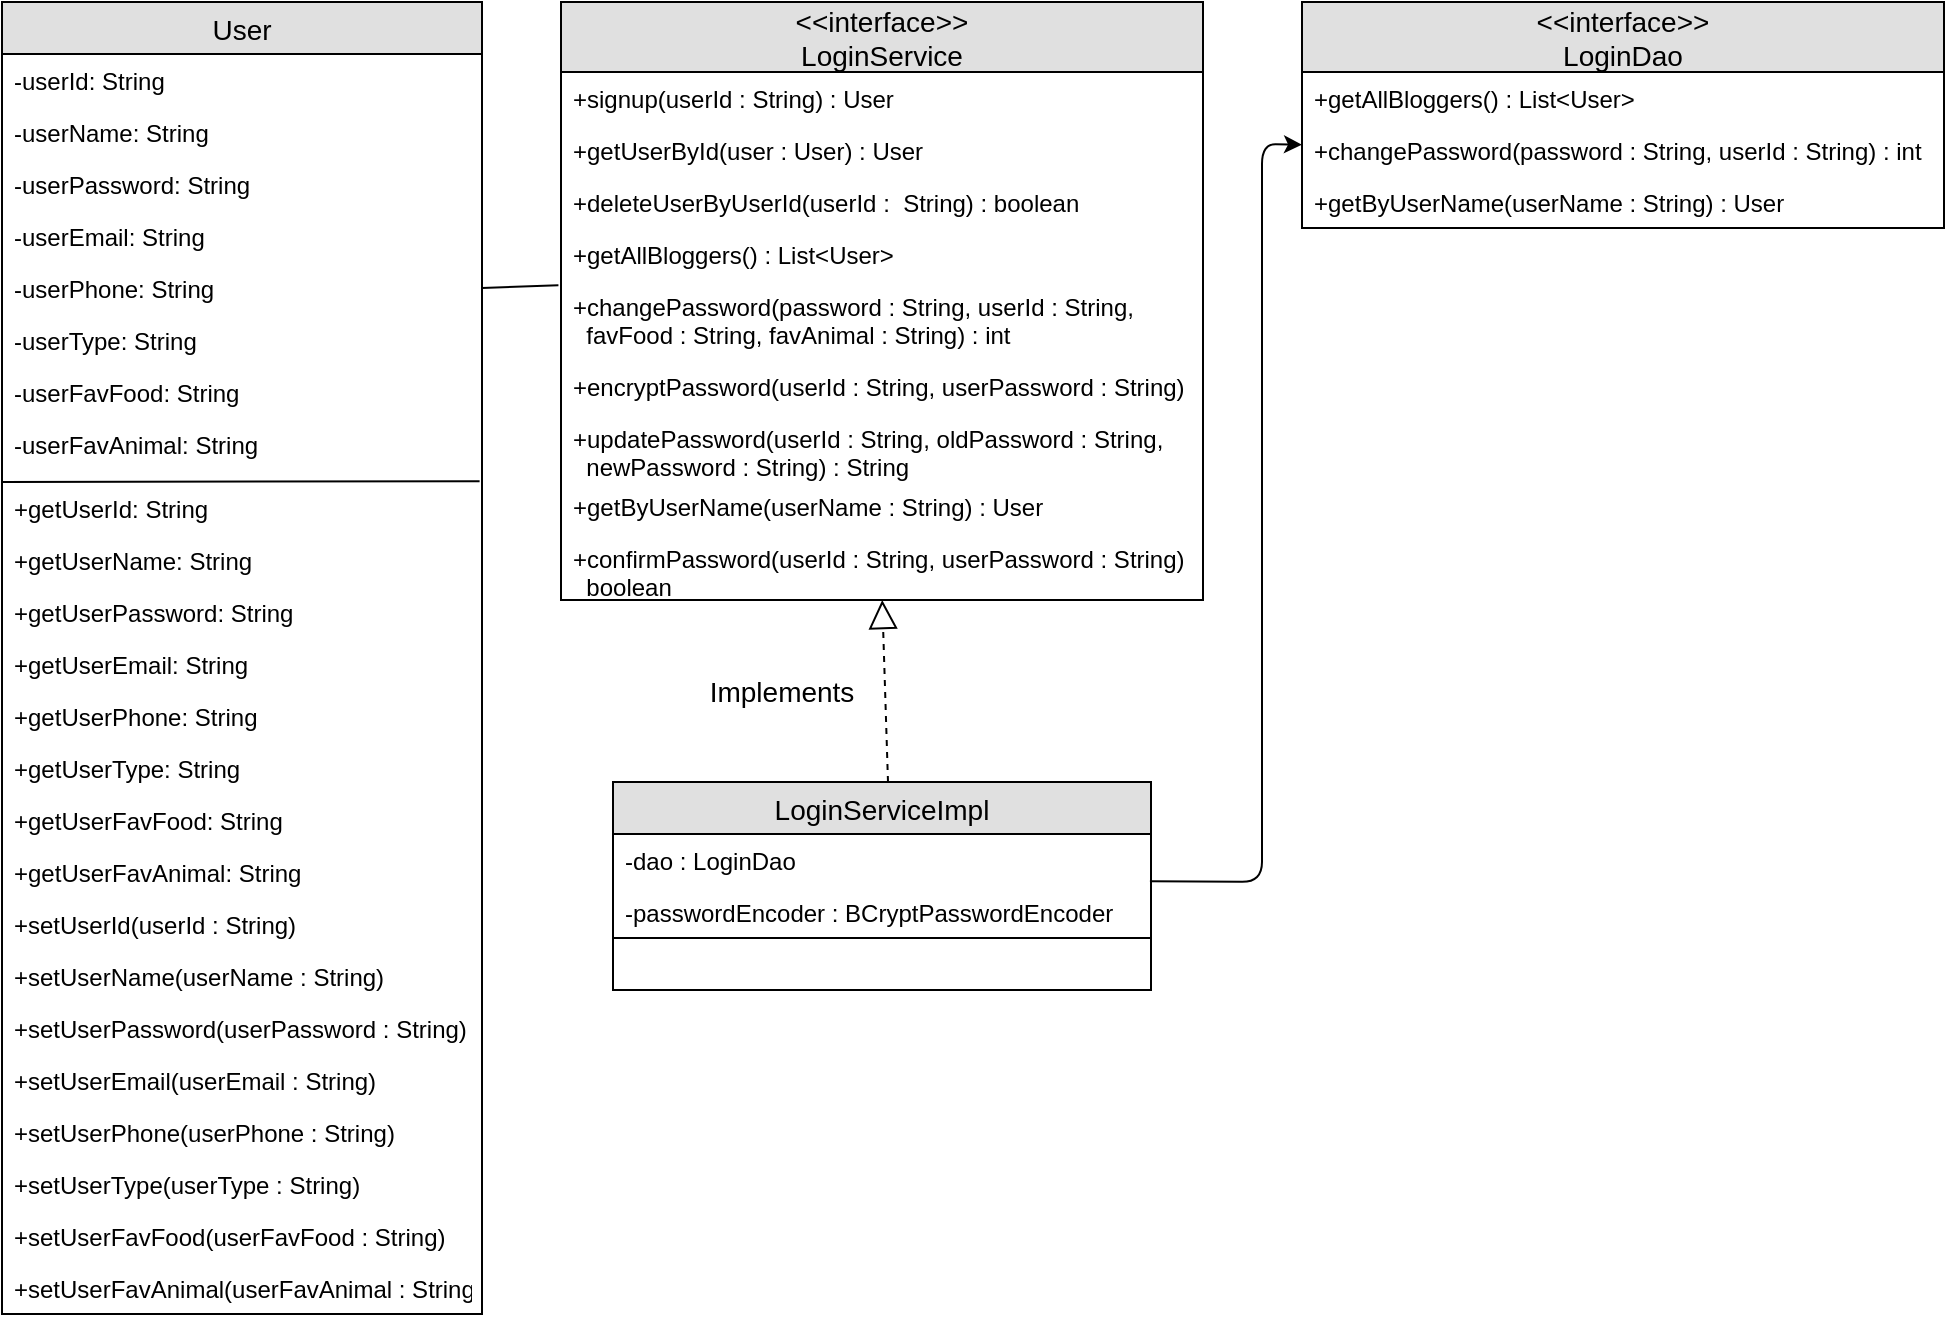 <mxfile version="12.2.2" type="device" pages="1"><diagram id="Pm1-IEYP0PejHvbBvIG9" name="Page-1"><mxGraphModel dx="1253" dy="780" grid="1" gridSize="10" guides="1" tooltips="1" connect="1" arrows="1" fold="1" page="1" pageScale="1" pageWidth="1100" pageHeight="1700" math="0" shadow="0"><root><mxCell id="0"/><mxCell id="1" parent="0"/><mxCell id="tmhSieqyd0SaMQWzyZvv-1" value="User" style="swimlane;fontStyle=0;childLayout=stackLayout;horizontal=1;startSize=26;fillColor=#e0e0e0;horizontalStack=0;resizeParent=1;resizeParentMax=0;resizeLast=0;collapsible=1;marginBottom=0;swimlaneFillColor=#ffffff;align=center;fontSize=14;" vertex="1" parent="1"><mxGeometry x="70" y="90" width="240" height="656" as="geometry"/></mxCell><mxCell id="tmhSieqyd0SaMQWzyZvv-2" value="-userId: String" style="text;strokeColor=none;fillColor=none;spacingLeft=4;spacingRight=4;overflow=hidden;rotatable=0;points=[[0,0.5],[1,0.5]];portConstraint=eastwest;fontSize=12;" vertex="1" parent="tmhSieqyd0SaMQWzyZvv-1"><mxGeometry y="26" width="240" height="26" as="geometry"/></mxCell><mxCell id="tmhSieqyd0SaMQWzyZvv-3" value="-userName: String" style="text;strokeColor=none;fillColor=none;spacingLeft=4;spacingRight=4;overflow=hidden;rotatable=0;points=[[0,0.5],[1,0.5]];portConstraint=eastwest;fontSize=12;" vertex="1" parent="tmhSieqyd0SaMQWzyZvv-1"><mxGeometry y="52" width="240" height="26" as="geometry"/></mxCell><mxCell id="tmhSieqyd0SaMQWzyZvv-4" value="-userPassword: String" style="text;strokeColor=none;fillColor=none;spacingLeft=4;spacingRight=4;overflow=hidden;rotatable=0;points=[[0,0.5],[1,0.5]];portConstraint=eastwest;fontSize=12;" vertex="1" parent="tmhSieqyd0SaMQWzyZvv-1"><mxGeometry y="78" width="240" height="26" as="geometry"/></mxCell><mxCell id="tmhSieqyd0SaMQWzyZvv-5" value="-userEmail: String" style="text;strokeColor=none;fillColor=none;spacingLeft=4;spacingRight=4;overflow=hidden;rotatable=0;points=[[0,0.5],[1,0.5]];portConstraint=eastwest;fontSize=12;" vertex="1" parent="tmhSieqyd0SaMQWzyZvv-1"><mxGeometry y="104" width="240" height="26" as="geometry"/></mxCell><mxCell id="tmhSieqyd0SaMQWzyZvv-6" value="-userPhone: String" style="text;strokeColor=none;fillColor=none;spacingLeft=4;spacingRight=4;overflow=hidden;rotatable=0;points=[[0,0.5],[1,0.5]];portConstraint=eastwest;fontSize=12;" vertex="1" parent="tmhSieqyd0SaMQWzyZvv-1"><mxGeometry y="130" width="240" height="26" as="geometry"/></mxCell><mxCell id="tmhSieqyd0SaMQWzyZvv-7" value="-userType: String" style="text;strokeColor=none;fillColor=none;spacingLeft=4;spacingRight=4;overflow=hidden;rotatable=0;points=[[0,0.5],[1,0.5]];portConstraint=eastwest;fontSize=12;" vertex="1" parent="tmhSieqyd0SaMQWzyZvv-1"><mxGeometry y="156" width="240" height="26" as="geometry"/></mxCell><mxCell id="tmhSieqyd0SaMQWzyZvv-8" value="-userFavFood: String" style="text;strokeColor=none;fillColor=none;spacingLeft=4;spacingRight=4;overflow=hidden;rotatable=0;points=[[0,0.5],[1,0.5]];portConstraint=eastwest;fontSize=12;" vertex="1" parent="tmhSieqyd0SaMQWzyZvv-1"><mxGeometry y="182" width="240" height="26" as="geometry"/></mxCell><mxCell id="tmhSieqyd0SaMQWzyZvv-9" value="" style="endArrow=none;html=1;entryX=0.995;entryY=-0.016;entryDx=0;entryDy=0;entryPerimeter=0;" edge="1" parent="tmhSieqyd0SaMQWzyZvv-1" target="tmhSieqyd0SaMQWzyZvv-11"><mxGeometry width="50" height="50" relative="1" as="geometry"><mxPoint y="240" as="sourcePoint"/><mxPoint x="50" y="190" as="targetPoint"/></mxGeometry></mxCell><mxCell id="tmhSieqyd0SaMQWzyZvv-10" value="-userFavAnimal: String" style="text;strokeColor=none;fillColor=none;spacingLeft=4;spacingRight=4;overflow=hidden;rotatable=0;points=[[0,0.5],[1,0.5]];portConstraint=eastwest;fontSize=12;" vertex="1" parent="tmhSieqyd0SaMQWzyZvv-1"><mxGeometry y="208" width="240" height="32" as="geometry"/></mxCell><mxCell id="tmhSieqyd0SaMQWzyZvv-11" value="+getUserId: String" style="text;strokeColor=none;fillColor=none;spacingLeft=4;spacingRight=4;overflow=hidden;rotatable=0;points=[[0,0.5],[1,0.5]];portConstraint=eastwest;fontSize=12;" vertex="1" parent="tmhSieqyd0SaMQWzyZvv-1"><mxGeometry y="240" width="240" height="26" as="geometry"/></mxCell><mxCell id="tmhSieqyd0SaMQWzyZvv-12" value="+getUserName: String" style="text;strokeColor=none;fillColor=none;spacingLeft=4;spacingRight=4;overflow=hidden;rotatable=0;points=[[0,0.5],[1,0.5]];portConstraint=eastwest;fontSize=12;" vertex="1" parent="tmhSieqyd0SaMQWzyZvv-1"><mxGeometry y="266" width="240" height="26" as="geometry"/></mxCell><mxCell id="tmhSieqyd0SaMQWzyZvv-13" value="+getUserPassword: String" style="text;strokeColor=none;fillColor=none;spacingLeft=4;spacingRight=4;overflow=hidden;rotatable=0;points=[[0,0.5],[1,0.5]];portConstraint=eastwest;fontSize=12;" vertex="1" parent="tmhSieqyd0SaMQWzyZvv-1"><mxGeometry y="292" width="240" height="26" as="geometry"/></mxCell><mxCell id="tmhSieqyd0SaMQWzyZvv-14" value="+getUserEmail: String" style="text;strokeColor=none;fillColor=none;spacingLeft=4;spacingRight=4;overflow=hidden;rotatable=0;points=[[0,0.5],[1,0.5]];portConstraint=eastwest;fontSize=12;" vertex="1" parent="tmhSieqyd0SaMQWzyZvv-1"><mxGeometry y="318" width="240" height="26" as="geometry"/></mxCell><mxCell id="tmhSieqyd0SaMQWzyZvv-15" value="+getUserPhone: String" style="text;strokeColor=none;fillColor=none;spacingLeft=4;spacingRight=4;overflow=hidden;rotatable=0;points=[[0,0.5],[1,0.5]];portConstraint=eastwest;fontSize=12;" vertex="1" parent="tmhSieqyd0SaMQWzyZvv-1"><mxGeometry y="344" width="240" height="26" as="geometry"/></mxCell><mxCell id="tmhSieqyd0SaMQWzyZvv-16" value="+getUserType: String" style="text;strokeColor=none;fillColor=none;spacingLeft=4;spacingRight=4;overflow=hidden;rotatable=0;points=[[0,0.5],[1,0.5]];portConstraint=eastwest;fontSize=12;" vertex="1" parent="tmhSieqyd0SaMQWzyZvv-1"><mxGeometry y="370" width="240" height="26" as="geometry"/></mxCell><mxCell id="tmhSieqyd0SaMQWzyZvv-17" value="+getUserFavFood: String" style="text;strokeColor=none;fillColor=none;spacingLeft=4;spacingRight=4;overflow=hidden;rotatable=0;points=[[0,0.5],[1,0.5]];portConstraint=eastwest;fontSize=12;" vertex="1" parent="tmhSieqyd0SaMQWzyZvv-1"><mxGeometry y="396" width="240" height="26" as="geometry"/></mxCell><mxCell id="tmhSieqyd0SaMQWzyZvv-18" value="+getUserFavAnimal: String" style="text;strokeColor=none;fillColor=none;spacingLeft=4;spacingRight=4;overflow=hidden;rotatable=0;points=[[0,0.5],[1,0.5]];portConstraint=eastwest;fontSize=12;" vertex="1" parent="tmhSieqyd0SaMQWzyZvv-1"><mxGeometry y="422" width="240" height="26" as="geometry"/></mxCell><mxCell id="tmhSieqyd0SaMQWzyZvv-19" value="+setUserId(userId : String)" style="text;strokeColor=none;fillColor=none;spacingLeft=4;spacingRight=4;overflow=hidden;rotatable=0;points=[[0,0.5],[1,0.5]];portConstraint=eastwest;fontSize=12;" vertex="1" parent="tmhSieqyd0SaMQWzyZvv-1"><mxGeometry y="448" width="240" height="26" as="geometry"/></mxCell><mxCell id="tmhSieqyd0SaMQWzyZvv-20" value="+setUserName(userName : String)" style="text;strokeColor=none;fillColor=none;spacingLeft=4;spacingRight=4;overflow=hidden;rotatable=0;points=[[0,0.5],[1,0.5]];portConstraint=eastwest;fontSize=12;" vertex="1" parent="tmhSieqyd0SaMQWzyZvv-1"><mxGeometry y="474" width="240" height="26" as="geometry"/></mxCell><mxCell id="tmhSieqyd0SaMQWzyZvv-21" value="+setUserPassword(userPassword : String)" style="text;strokeColor=none;fillColor=none;spacingLeft=4;spacingRight=4;overflow=hidden;rotatable=0;points=[[0,0.5],[1,0.5]];portConstraint=eastwest;fontSize=12;" vertex="1" parent="tmhSieqyd0SaMQWzyZvv-1"><mxGeometry y="500" width="240" height="26" as="geometry"/></mxCell><mxCell id="tmhSieqyd0SaMQWzyZvv-22" value="+setUserEmail(userEmail : String)" style="text;strokeColor=none;fillColor=none;spacingLeft=4;spacingRight=4;overflow=hidden;rotatable=0;points=[[0,0.5],[1,0.5]];portConstraint=eastwest;fontSize=12;" vertex="1" parent="tmhSieqyd0SaMQWzyZvv-1"><mxGeometry y="526" width="240" height="26" as="geometry"/></mxCell><mxCell id="tmhSieqyd0SaMQWzyZvv-23" value="+setUserPhone(userPhone : String)" style="text;strokeColor=none;fillColor=none;spacingLeft=4;spacingRight=4;overflow=hidden;rotatable=0;points=[[0,0.5],[1,0.5]];portConstraint=eastwest;fontSize=12;" vertex="1" parent="tmhSieqyd0SaMQWzyZvv-1"><mxGeometry y="552" width="240" height="26" as="geometry"/></mxCell><mxCell id="tmhSieqyd0SaMQWzyZvv-24" value="+setUserType(userType : String)" style="text;strokeColor=none;fillColor=none;spacingLeft=4;spacingRight=4;overflow=hidden;rotatable=0;points=[[0,0.5],[1,0.5]];portConstraint=eastwest;fontSize=12;" vertex="1" parent="tmhSieqyd0SaMQWzyZvv-1"><mxGeometry y="578" width="240" height="26" as="geometry"/></mxCell><mxCell id="tmhSieqyd0SaMQWzyZvv-25" value="+setUserFavFood(userFavFood : String)" style="text;strokeColor=none;fillColor=none;spacingLeft=4;spacingRight=4;overflow=hidden;rotatable=0;points=[[0,0.5],[1,0.5]];portConstraint=eastwest;fontSize=12;" vertex="1" parent="tmhSieqyd0SaMQWzyZvv-1"><mxGeometry y="604" width="240" height="26" as="geometry"/></mxCell><mxCell id="tmhSieqyd0SaMQWzyZvv-26" value="+setUserFavAnimal(userFavAnimal : String)" style="text;strokeColor=none;fillColor=none;spacingLeft=4;spacingRight=4;overflow=hidden;rotatable=0;points=[[0,0.5],[1,0.5]];portConstraint=eastwest;fontSize=12;" vertex="1" parent="tmhSieqyd0SaMQWzyZvv-1"><mxGeometry y="630" width="240" height="26" as="geometry"/></mxCell><mxCell id="tmhSieqyd0SaMQWzyZvv-27" value="&lt;&lt;interface&gt;&gt;&#10;LoginService" style="swimlane;fontStyle=0;childLayout=stackLayout;horizontal=1;startSize=35;fillColor=#e0e0e0;horizontalStack=0;resizeParent=1;resizeParentMax=0;resizeLast=0;collapsible=1;marginBottom=0;swimlaneFillColor=#ffffff;align=center;fontSize=14;" vertex="1" parent="1"><mxGeometry x="349.5" y="90" width="321" height="299" as="geometry"><mxRectangle x="549" y="100" width="210" height="26" as="alternateBounds"/></mxGeometry></mxCell><mxCell id="tmhSieqyd0SaMQWzyZvv-28" value="+signup(userId : String) : User " style="text;strokeColor=none;fillColor=none;spacingLeft=4;spacingRight=4;overflow=hidden;rotatable=0;points=[[0,0.5],[1,0.5]];portConstraint=eastwest;fontSize=12;" vertex="1" parent="tmhSieqyd0SaMQWzyZvv-27"><mxGeometry y="35" width="321" height="26" as="geometry"/></mxCell><mxCell id="tmhSieqyd0SaMQWzyZvv-29" value="+getUserById(user : User) : User" style="text;strokeColor=none;fillColor=none;spacingLeft=4;spacingRight=4;overflow=hidden;rotatable=0;points=[[0,0.5],[1,0.5]];portConstraint=eastwest;fontSize=12;" vertex="1" parent="tmhSieqyd0SaMQWzyZvv-27"><mxGeometry y="61" width="321" height="26" as="geometry"/></mxCell><mxCell id="tmhSieqyd0SaMQWzyZvv-30" value="+deleteUserByUserId(userId :  String) : boolean" style="text;strokeColor=none;fillColor=none;spacingLeft=4;spacingRight=4;overflow=hidden;rotatable=0;points=[[0,0.5],[1,0.5]];portConstraint=eastwest;fontSize=12;" vertex="1" parent="tmhSieqyd0SaMQWzyZvv-27"><mxGeometry y="87" width="321" height="26" as="geometry"/></mxCell><mxCell id="tmhSieqyd0SaMQWzyZvv-31" value="+getAllBloggers() : List&lt;User&gt;" style="text;strokeColor=none;fillColor=none;spacingLeft=4;spacingRight=4;overflow=hidden;rotatable=0;points=[[0,0.5],[1,0.5]];portConstraint=eastwest;fontSize=12;" vertex="1" parent="tmhSieqyd0SaMQWzyZvv-27"><mxGeometry y="113" width="321" height="26" as="geometry"/></mxCell><mxCell id="tmhSieqyd0SaMQWzyZvv-32" value="+changePassword(password : String, userId : String,&#10;  favFood : String, favAnimal : String) : int" style="text;strokeColor=none;fillColor=none;spacingLeft=4;spacingRight=4;overflow=hidden;rotatable=0;points=[[0,0.5],[1,0.5]];portConstraint=eastwest;fontSize=12;" vertex="1" parent="tmhSieqyd0SaMQWzyZvv-27"><mxGeometry y="139" width="321" height="40" as="geometry"/></mxCell><mxCell id="tmhSieqyd0SaMQWzyZvv-33" value="+encryptPassword(userId : String, userPassword : String) : String" style="text;strokeColor=none;fillColor=none;spacingLeft=4;spacingRight=4;overflow=hidden;rotatable=0;points=[[0,0.5],[1,0.5]];portConstraint=eastwest;fontSize=12;" vertex="1" parent="tmhSieqyd0SaMQWzyZvv-27"><mxGeometry y="179" width="321" height="26" as="geometry"/></mxCell><mxCell id="tmhSieqyd0SaMQWzyZvv-34" value="+updatePassword(userId : String, oldPassword : String,&#10;  newPassword : String) : String" style="text;strokeColor=none;fillColor=none;spacingLeft=4;spacingRight=4;overflow=hidden;rotatable=0;points=[[0,0.5],[1,0.5]];portConstraint=eastwest;fontSize=12;" vertex="1" parent="tmhSieqyd0SaMQWzyZvv-27"><mxGeometry y="205" width="321" height="34" as="geometry"/></mxCell><mxCell id="tmhSieqyd0SaMQWzyZvv-35" value="+getByUserName(userName : String) : User" style="text;strokeColor=none;fillColor=none;spacingLeft=4;spacingRight=4;overflow=hidden;rotatable=0;points=[[0,0.5],[1,0.5]];portConstraint=eastwest;fontSize=12;" vertex="1" parent="tmhSieqyd0SaMQWzyZvv-27"><mxGeometry y="239" width="321" height="26" as="geometry"/></mxCell><mxCell id="tmhSieqyd0SaMQWzyZvv-36" value="+confirmPassword(userId : String, userPassword : String) :&#10;  boolean" style="text;strokeColor=none;fillColor=none;spacingLeft=4;spacingRight=4;overflow=hidden;rotatable=0;points=[[0,0.5],[1,0.5]];portConstraint=eastwest;fontSize=12;" vertex="1" parent="tmhSieqyd0SaMQWzyZvv-27"><mxGeometry y="265" width="321" height="34" as="geometry"/></mxCell><mxCell id="tmhSieqyd0SaMQWzyZvv-37" value="LoginServiceImpl" style="swimlane;fontStyle=0;childLayout=stackLayout;horizontal=1;startSize=26;fillColor=#e0e0e0;horizontalStack=0;resizeParent=1;resizeParentMax=0;resizeLast=0;collapsible=1;marginBottom=0;swimlaneFillColor=#ffffff;align=center;fontSize=14;" vertex="1" parent="1"><mxGeometry x="375.5" y="480" width="269" height="104" as="geometry"/></mxCell><mxCell id="tmhSieqyd0SaMQWzyZvv-38" value="-dao : LoginDao" style="text;strokeColor=none;fillColor=none;spacingLeft=4;spacingRight=4;overflow=hidden;rotatable=0;points=[[0,0.5],[1,0.5]];portConstraint=eastwest;fontSize=12;" vertex="1" parent="tmhSieqyd0SaMQWzyZvv-37"><mxGeometry y="26" width="269" height="26" as="geometry"/></mxCell><mxCell id="tmhSieqyd0SaMQWzyZvv-39" value="-passwordEncoder : BCryptPasswordEncoder" style="text;strokeColor=none;fillColor=none;spacingLeft=4;spacingRight=4;overflow=hidden;rotatable=0;points=[[0,0.5],[1,0.5]];portConstraint=eastwest;fontSize=12;" vertex="1" parent="tmhSieqyd0SaMQWzyZvv-37"><mxGeometry y="52" width="269" height="26" as="geometry"/></mxCell><mxCell id="tmhSieqyd0SaMQWzyZvv-40" value="" style="text;strokeColor=#000000;fillColor=none;spacingLeft=4;spacingRight=4;overflow=hidden;rotatable=0;points=[[0,0.5],[1,0.5]];portConstraint=eastwest;fontSize=12;" vertex="1" parent="tmhSieqyd0SaMQWzyZvv-37"><mxGeometry y="78" width="269" height="26" as="geometry"/></mxCell><mxCell id="tmhSieqyd0SaMQWzyZvv-41" value="&lt;&lt;interface&gt;&gt;&#10;LoginDao" style="swimlane;fontStyle=0;childLayout=stackLayout;horizontal=1;startSize=35;fillColor=#e0e0e0;horizontalStack=0;resizeParent=1;resizeParentMax=0;resizeLast=0;collapsible=1;marginBottom=0;swimlaneFillColor=#ffffff;align=center;fontSize=14;" vertex="1" parent="1"><mxGeometry x="720" y="90" width="321" height="113" as="geometry"><mxRectangle x="549" y="100" width="210" height="26" as="alternateBounds"/></mxGeometry></mxCell><mxCell id="tmhSieqyd0SaMQWzyZvv-42" value="+getAllBloggers() : List&lt;User&gt;" style="text;strokeColor=none;fillColor=none;spacingLeft=4;spacingRight=4;overflow=hidden;rotatable=0;points=[[0,0.5],[1,0.5]];portConstraint=eastwest;fontSize=12;" vertex="1" parent="tmhSieqyd0SaMQWzyZvv-41"><mxGeometry y="35" width="321" height="26" as="geometry"/></mxCell><mxCell id="tmhSieqyd0SaMQWzyZvv-43" value="+changePassword(password : String, userId : String) : int" style="text;strokeColor=none;fillColor=none;spacingLeft=4;spacingRight=4;overflow=hidden;rotatable=0;points=[[0,0.5],[1,0.5]];portConstraint=eastwest;fontSize=12;" vertex="1" parent="tmhSieqyd0SaMQWzyZvv-41"><mxGeometry y="61" width="321" height="26" as="geometry"/></mxCell><mxCell id="tmhSieqyd0SaMQWzyZvv-44" value="+getByUserName(userName : String) : User" style="text;strokeColor=none;fillColor=none;spacingLeft=4;spacingRight=4;overflow=hidden;rotatable=0;points=[[0,0.5],[1,0.5]];portConstraint=eastwest;fontSize=12;" vertex="1" parent="tmhSieqyd0SaMQWzyZvv-41"><mxGeometry y="87" width="321" height="26" as="geometry"/></mxCell><mxCell id="tmhSieqyd0SaMQWzyZvv-45" value="" style="endArrow=classic;html=1;exitX=0.998;exitY=0.907;exitDx=0;exitDy=0;exitPerimeter=0;" edge="1" parent="1" source="tmhSieqyd0SaMQWzyZvv-38" target="tmhSieqyd0SaMQWzyZvv-43"><mxGeometry width="50" height="50" relative="1" as="geometry"><mxPoint x="600" y="560" as="sourcePoint"/><mxPoint x="700" y="140" as="targetPoint"/><Array as="points"><mxPoint x="700" y="530"/><mxPoint x="700" y="161"/></Array></mxGeometry></mxCell><mxCell id="tmhSieqyd0SaMQWzyZvv-46" value="" style="endArrow=none;html=1;exitX=1;exitY=0.5;exitDx=0;exitDy=0;entryX=-0.004;entryY=0.067;entryDx=0;entryDy=0;entryPerimeter=0;" edge="1" parent="1" source="tmhSieqyd0SaMQWzyZvv-6" target="tmhSieqyd0SaMQWzyZvv-32"><mxGeometry width="50" height="50" relative="1" as="geometry"><mxPoint x="230" y="260" as="sourcePoint"/><mxPoint x="280" y="210" as="targetPoint"/></mxGeometry></mxCell><mxCell id="tmhSieqyd0SaMQWzyZvv-47" value="" style="endArrow=block;dashed=1;endFill=0;endSize=12;html=1;entryX=0.491;entryY=1;entryDx=0;entryDy=0;entryPerimeter=0;exitX=0.5;exitY=0;exitDx=0;exitDy=0;" edge="1" parent="1"><mxGeometry width="160" relative="1" as="geometry"><mxPoint x="513" y="480" as="sourcePoint"/><mxPoint x="510.111" y="389" as="targetPoint"/></mxGeometry></mxCell><mxCell id="tmhSieqyd0SaMQWzyZvv-48" value="&lt;font style=&quot;font-size: 14px&quot;&gt;Implements&lt;/font&gt;" style="text;html=1;strokeColor=none;fillColor=none;align=center;verticalAlign=middle;whiteSpace=wrap;rounded=0;" vertex="1" parent="1"><mxGeometry x="440" y="425" width="40" height="20" as="geometry"/></mxCell></root></mxGraphModel></diagram></mxfile>